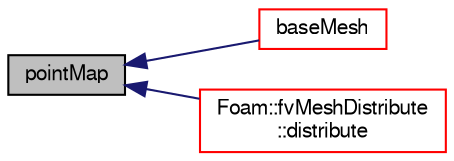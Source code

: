 digraph "pointMap"
{
  bgcolor="transparent";
  edge [fontname="FreeSans",fontsize="10",labelfontname="FreeSans",labelfontsize="10"];
  node [fontname="FreeSans",fontsize="10",shape=record];
  rankdir="LR";
  Node890 [label="pointMap",height=0.2,width=0.4,color="black", fillcolor="grey75", style="filled", fontcolor="black"];
  Node890 -> Node891 [dir="back",color="midnightblue",fontsize="10",style="solid",fontname="FreeSans"];
  Node891 [label="baseMesh",height=0.2,width=0.4,color="red",URL="$a22790.html#a2ddcd537a1fe2e9e03801c85464ac97d",tooltip="Original mesh. "];
  Node890 -> Node899 [dir="back",color="midnightblue",fontsize="10",style="solid",fontname="FreeSans"];
  Node899 [label="Foam::fvMeshDistribute\l::distribute",height=0.2,width=0.4,color="red",URL="$a21454.html#acb11a389cf765470aea69d37a526cf1f",tooltip="Send cells to neighbours according to distribution. "];
}

